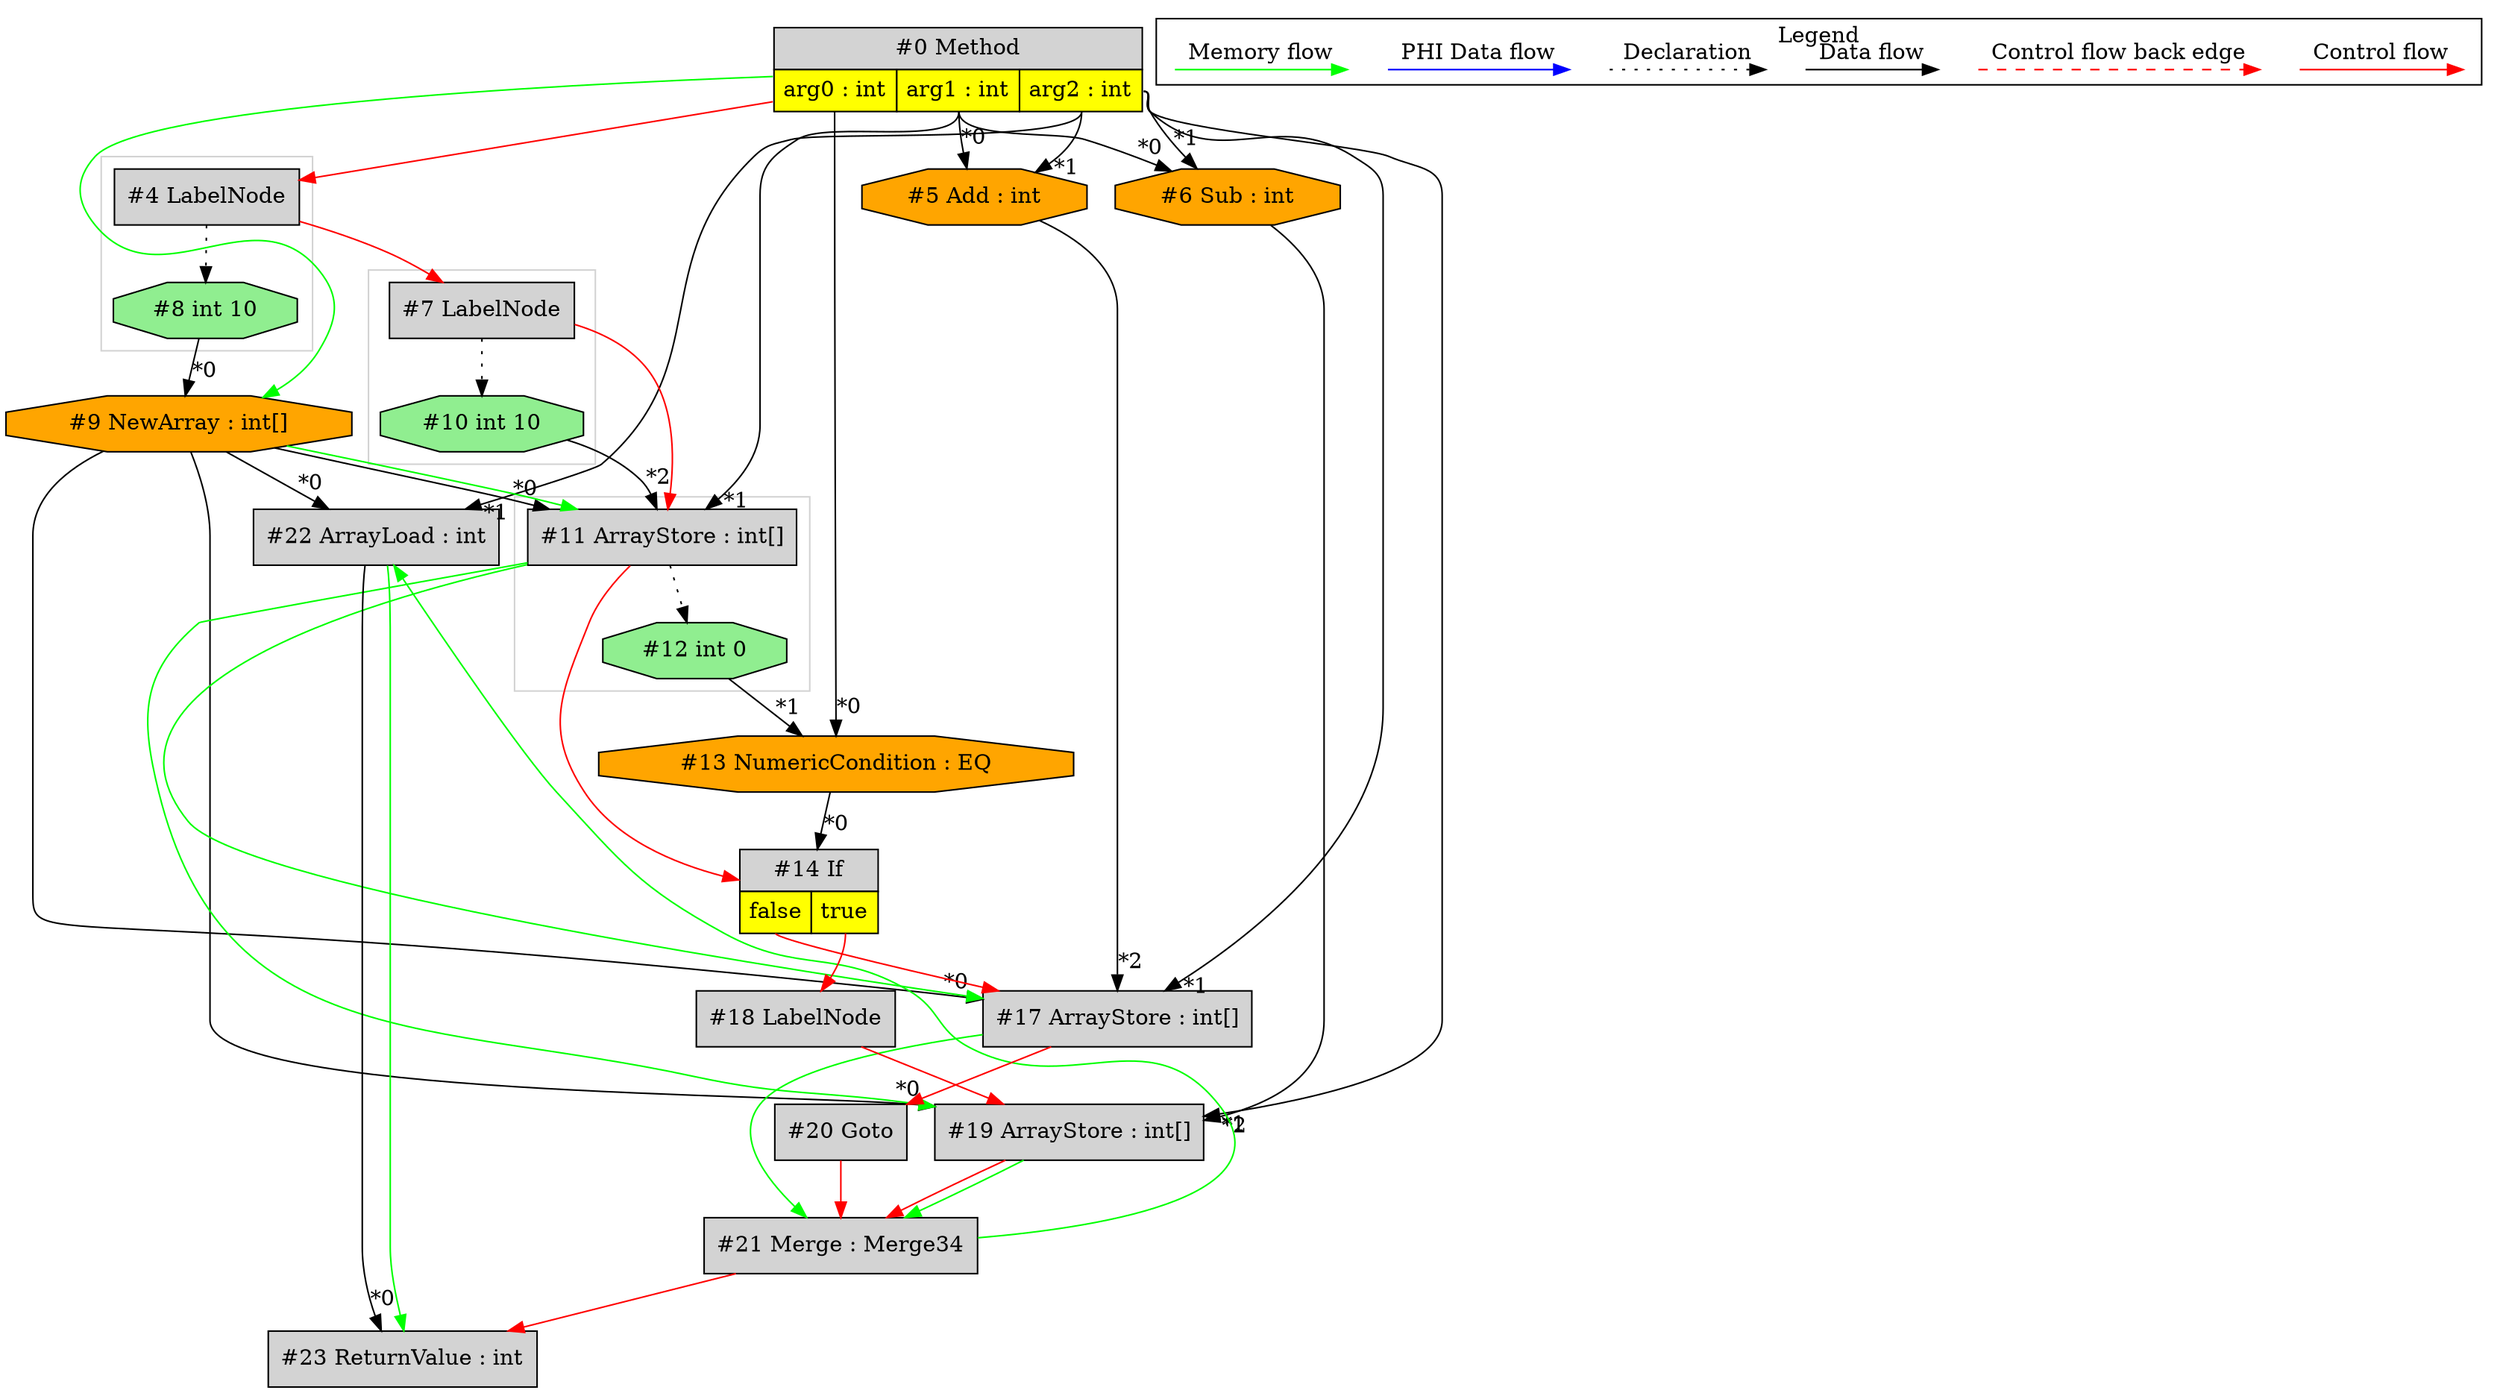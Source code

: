 digraph {
 ordering="in";
 node0[margin="0", label=<<table border="0" cellborder="1" cellspacing="0" cellpadding="5"><tr><td colspan="3">#0 Method</td></tr><tr><td port="prj1" bgcolor="yellow">arg0 : int</td><td port="prj3" bgcolor="yellow">arg1 : int</td><td port="prj2" bgcolor="yellow">arg2 : int</td></tr></table>>,shape=none, fillcolor=lightgrey, style=filled];
 node9[label="#9 NewArray : int[]",shape=octagon, fillcolor=orange, style=filled];
 node8 -> node9[headlabel="*0", labeldistance=2];
 node0 -> node9[labeldistance=2, color=green, constraint=false];
 node8[label="#8 int 10",shape=octagon, fillcolor=lightgreen, style=filled];
 node4 -> node8[style=dotted];
 node4[label="#4 LabelNode",shape=box, fillcolor=lightgrey, style=filled];
 node0 -> node4[labeldistance=2, color=red, fontcolor=red];
 node7[label="#7 LabelNode",shape=box, fillcolor=lightgrey, style=filled];
 node4 -> node7[labeldistance=2, color=red, fontcolor=red];
 node11[label="#11 ArrayStore : int[]",shape=box, fillcolor=lightgrey, style=filled];
 node9 -> node11[headlabel="*0", labeldistance=2];
 node0:prj3 -> node11[headlabel="*1", labeldistance=2];
 node10 -> node11[headlabel="*2", labeldistance=2];
 node9 -> node11[labeldistance=2, color=green, constraint=false];
 node7 -> node11[labeldistance=2, color=red, fontcolor=red];
 node10[label="#10 int 10",shape=octagon, fillcolor=lightgreen, style=filled];
 node7 -> node10[style=dotted];
 node6[label="#6 Sub : int",shape=octagon, fillcolor=orange, style=filled];
 node0:prj3 -> node6[headlabel="*0", labeldistance=2];
 node0:prj2 -> node6[headlabel="*1", labeldistance=2];
 node22[label="#22 ArrayLoad : int",shape=box, fillcolor=lightgrey, style=filled];
 node9 -> node22[headlabel="*0", labeldistance=2];
 node0:prj2 -> node22[headlabel="*1", labeldistance=2];
 node21 -> node22[labeldistance=2, color=green, constraint=false];
 node21[label="#21 Merge : Merge34",shape=box, fillcolor=lightgrey, style=filled];
 node20 -> node21[labeldistance=2, color=red, fontcolor=red];
 node19 -> node21[labeldistance=2, color=red, fontcolor=red];
 node17 -> node21[labeldistance=2, color=green, constraint=false];
 node19 -> node21[labeldistance=2, color=green, constraint=false];
 node19[label="#19 ArrayStore : int[]",shape=box, fillcolor=lightgrey, style=filled];
 node9 -> node19[headlabel="*0", labeldistance=2];
 node0:prj2 -> node19[headlabel="*1", labeldistance=2];
 node6 -> node19[headlabel="*2", labeldistance=2];
 node11 -> node19[labeldistance=2, color=green, constraint=false];
 node18 -> node19[labeldistance=2, color=red, fontcolor=red];
 node18[label="#18 LabelNode",shape=box, fillcolor=lightgrey, style=filled];
 node14:prj15 -> node18[labeldistance=2, color=red, fontcolor=red];
 node14[margin="0", label=<<table border="0" cellborder="1" cellspacing="0" cellpadding="5"><tr><td colspan="2">#14 If</td></tr><tr><td port="prj16" bgcolor="yellow">false</td><td port="prj15" bgcolor="yellow">true</td></tr></table>>,shape=none, fillcolor=lightgrey, style=filled];
 node13 -> node14[headlabel="*0", labeldistance=2];
 node11 -> node14[labeldistance=2, color=red, fontcolor=red];
 node13[label="#13 NumericCondition : EQ",shape=octagon, fillcolor=orange, style=filled];
 node0:prj1 -> node13[headlabel="*0", labeldistance=2];
 node12 -> node13[headlabel="*1", labeldistance=2];
 node12[label="#12 int 0",shape=octagon, fillcolor=lightgreen, style=filled];
 node11 -> node12[style=dotted];
 node17[label="#17 ArrayStore : int[]",shape=box, fillcolor=lightgrey, style=filled];
 node9 -> node17[headlabel="*0", labeldistance=2];
 node0:prj2 -> node17[headlabel="*1", labeldistance=2];
 node5 -> node17[headlabel="*2", labeldistance=2];
 node11 -> node17[labeldistance=2, color=green, constraint=false];
 node14:prj16 -> node17[labeldistance=2, color=red, fontcolor=red];
 node5[label="#5 Add : int",shape=octagon, fillcolor=orange, style=filled];
 node0:prj3 -> node5[headlabel="*0", labeldistance=2];
 node0:prj2 -> node5[headlabel="*1", labeldistance=2];
 node20[label="#20 Goto",shape=box, fillcolor=lightgrey, style=filled];
 node17 -> node20[labeldistance=2, color=red, fontcolor=red];
 node23[label="#23 ReturnValue : int",shape=box, fillcolor=lightgrey, style=filled];
 node22 -> node23[headlabel="*0", labeldistance=2];
 node21 -> node23[labeldistance=2, color=red, fontcolor=red];
 node22 -> node23[labeldistance=2, color=green, constraint=false];
 subgraph cluster_0 {
  color=lightgray;
  node4;
  node8;
 }
 subgraph cluster_1 {
  color=lightgray;
  node11;
  node12;
 }
 subgraph cluster_2 {
  color=lightgray;
  node7;
  node10;
 }
 subgraph cluster_000 {
  label = "Legend";
  node [shape=point]
  {
   rank=same;
   c0 [style = invis];
   c1 [style = invis];
   c2 [style = invis];
   c3 [style = invis];
   d0 [style = invis];
   d1 [style = invis];
   d2 [style = invis];
   d3 [style = invis];
   d4 [style = invis];
   d5 [style = invis];
   d6 [style = invis];
   d7 [style = invis];
  }
  c0 -> c1 [label="Control flow", style=solid, color=red]
  c2 -> c3 [label="Control flow back edge", style=dashed, color=red]
  d0 -> d1 [label="Data flow"]
  d2 -> d3 [label="Declaration", style=dotted]
  d4 -> d5 [label="PHI Data flow", color=blue]
  d6 -> d7 [label="Memory flow", color=green]
 }

}
